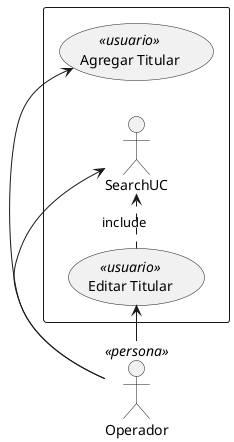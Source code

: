 @startuml
	left to right direction
	skinparam packageStyle rectangle
	Operador <<persona>> as Actor
	rectangle {
		(Agregar Titular) as CreateUC <<usuario>>
		(Editar Titular) as EditUC <<usuario>>
		Actor -> CreateUC
		Actor -> EditUC
		Actor -> SearchUC
		EditUC .> SearchUC : include
	}
@enduml
